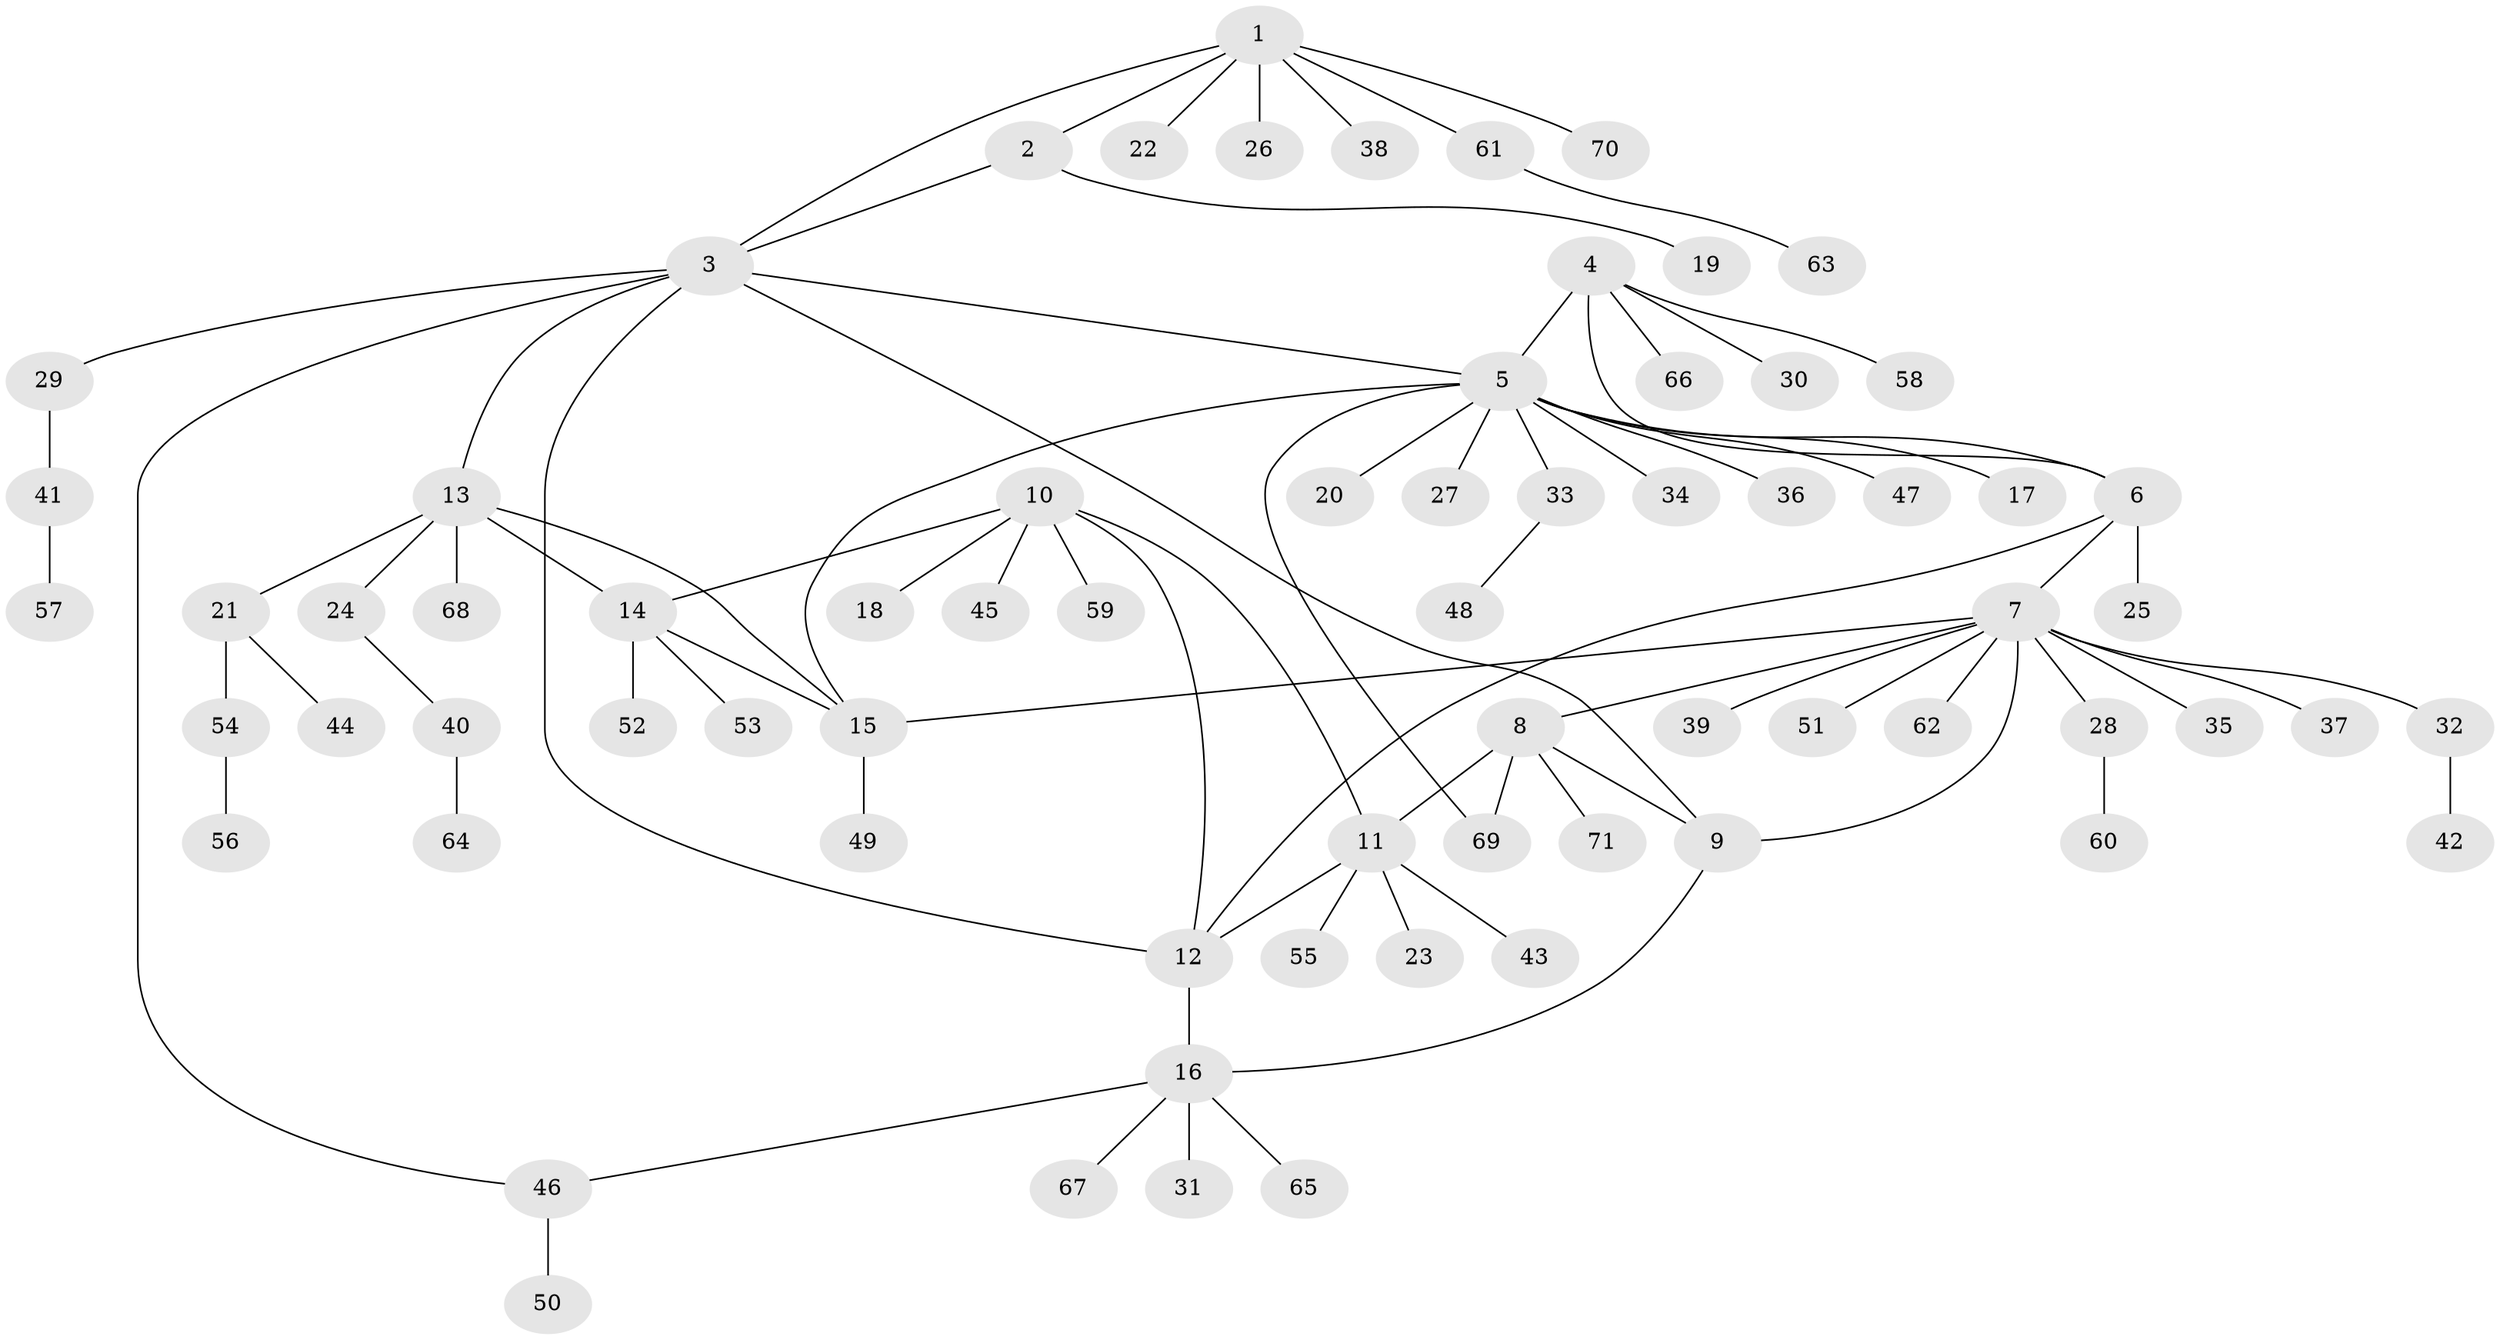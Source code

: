 // Generated by graph-tools (version 1.1) at 2025/50/03/09/25 03:50:28]
// undirected, 71 vertices, 84 edges
graph export_dot {
graph [start="1"]
  node [color=gray90,style=filled];
  1;
  2;
  3;
  4;
  5;
  6;
  7;
  8;
  9;
  10;
  11;
  12;
  13;
  14;
  15;
  16;
  17;
  18;
  19;
  20;
  21;
  22;
  23;
  24;
  25;
  26;
  27;
  28;
  29;
  30;
  31;
  32;
  33;
  34;
  35;
  36;
  37;
  38;
  39;
  40;
  41;
  42;
  43;
  44;
  45;
  46;
  47;
  48;
  49;
  50;
  51;
  52;
  53;
  54;
  55;
  56;
  57;
  58;
  59;
  60;
  61;
  62;
  63;
  64;
  65;
  66;
  67;
  68;
  69;
  70;
  71;
  1 -- 2;
  1 -- 3;
  1 -- 22;
  1 -- 26;
  1 -- 38;
  1 -- 61;
  1 -- 70;
  2 -- 3;
  2 -- 19;
  3 -- 5;
  3 -- 9;
  3 -- 12;
  3 -- 13;
  3 -- 29;
  3 -- 46;
  4 -- 5;
  4 -- 6;
  4 -- 30;
  4 -- 58;
  4 -- 66;
  5 -- 6;
  5 -- 15;
  5 -- 17;
  5 -- 20;
  5 -- 27;
  5 -- 33;
  5 -- 34;
  5 -- 36;
  5 -- 47;
  5 -- 69;
  6 -- 7;
  6 -- 12;
  6 -- 25;
  7 -- 8;
  7 -- 9;
  7 -- 15;
  7 -- 28;
  7 -- 32;
  7 -- 35;
  7 -- 37;
  7 -- 39;
  7 -- 51;
  7 -- 62;
  8 -- 9;
  8 -- 11;
  8 -- 69;
  8 -- 71;
  9 -- 16;
  10 -- 11;
  10 -- 12;
  10 -- 14;
  10 -- 18;
  10 -- 45;
  10 -- 59;
  11 -- 12;
  11 -- 23;
  11 -- 43;
  11 -- 55;
  12 -- 16;
  13 -- 14;
  13 -- 15;
  13 -- 21;
  13 -- 24;
  13 -- 68;
  14 -- 15;
  14 -- 52;
  14 -- 53;
  15 -- 49;
  16 -- 31;
  16 -- 46;
  16 -- 65;
  16 -- 67;
  21 -- 44;
  21 -- 54;
  24 -- 40;
  28 -- 60;
  29 -- 41;
  32 -- 42;
  33 -- 48;
  40 -- 64;
  41 -- 57;
  46 -- 50;
  54 -- 56;
  61 -- 63;
}
